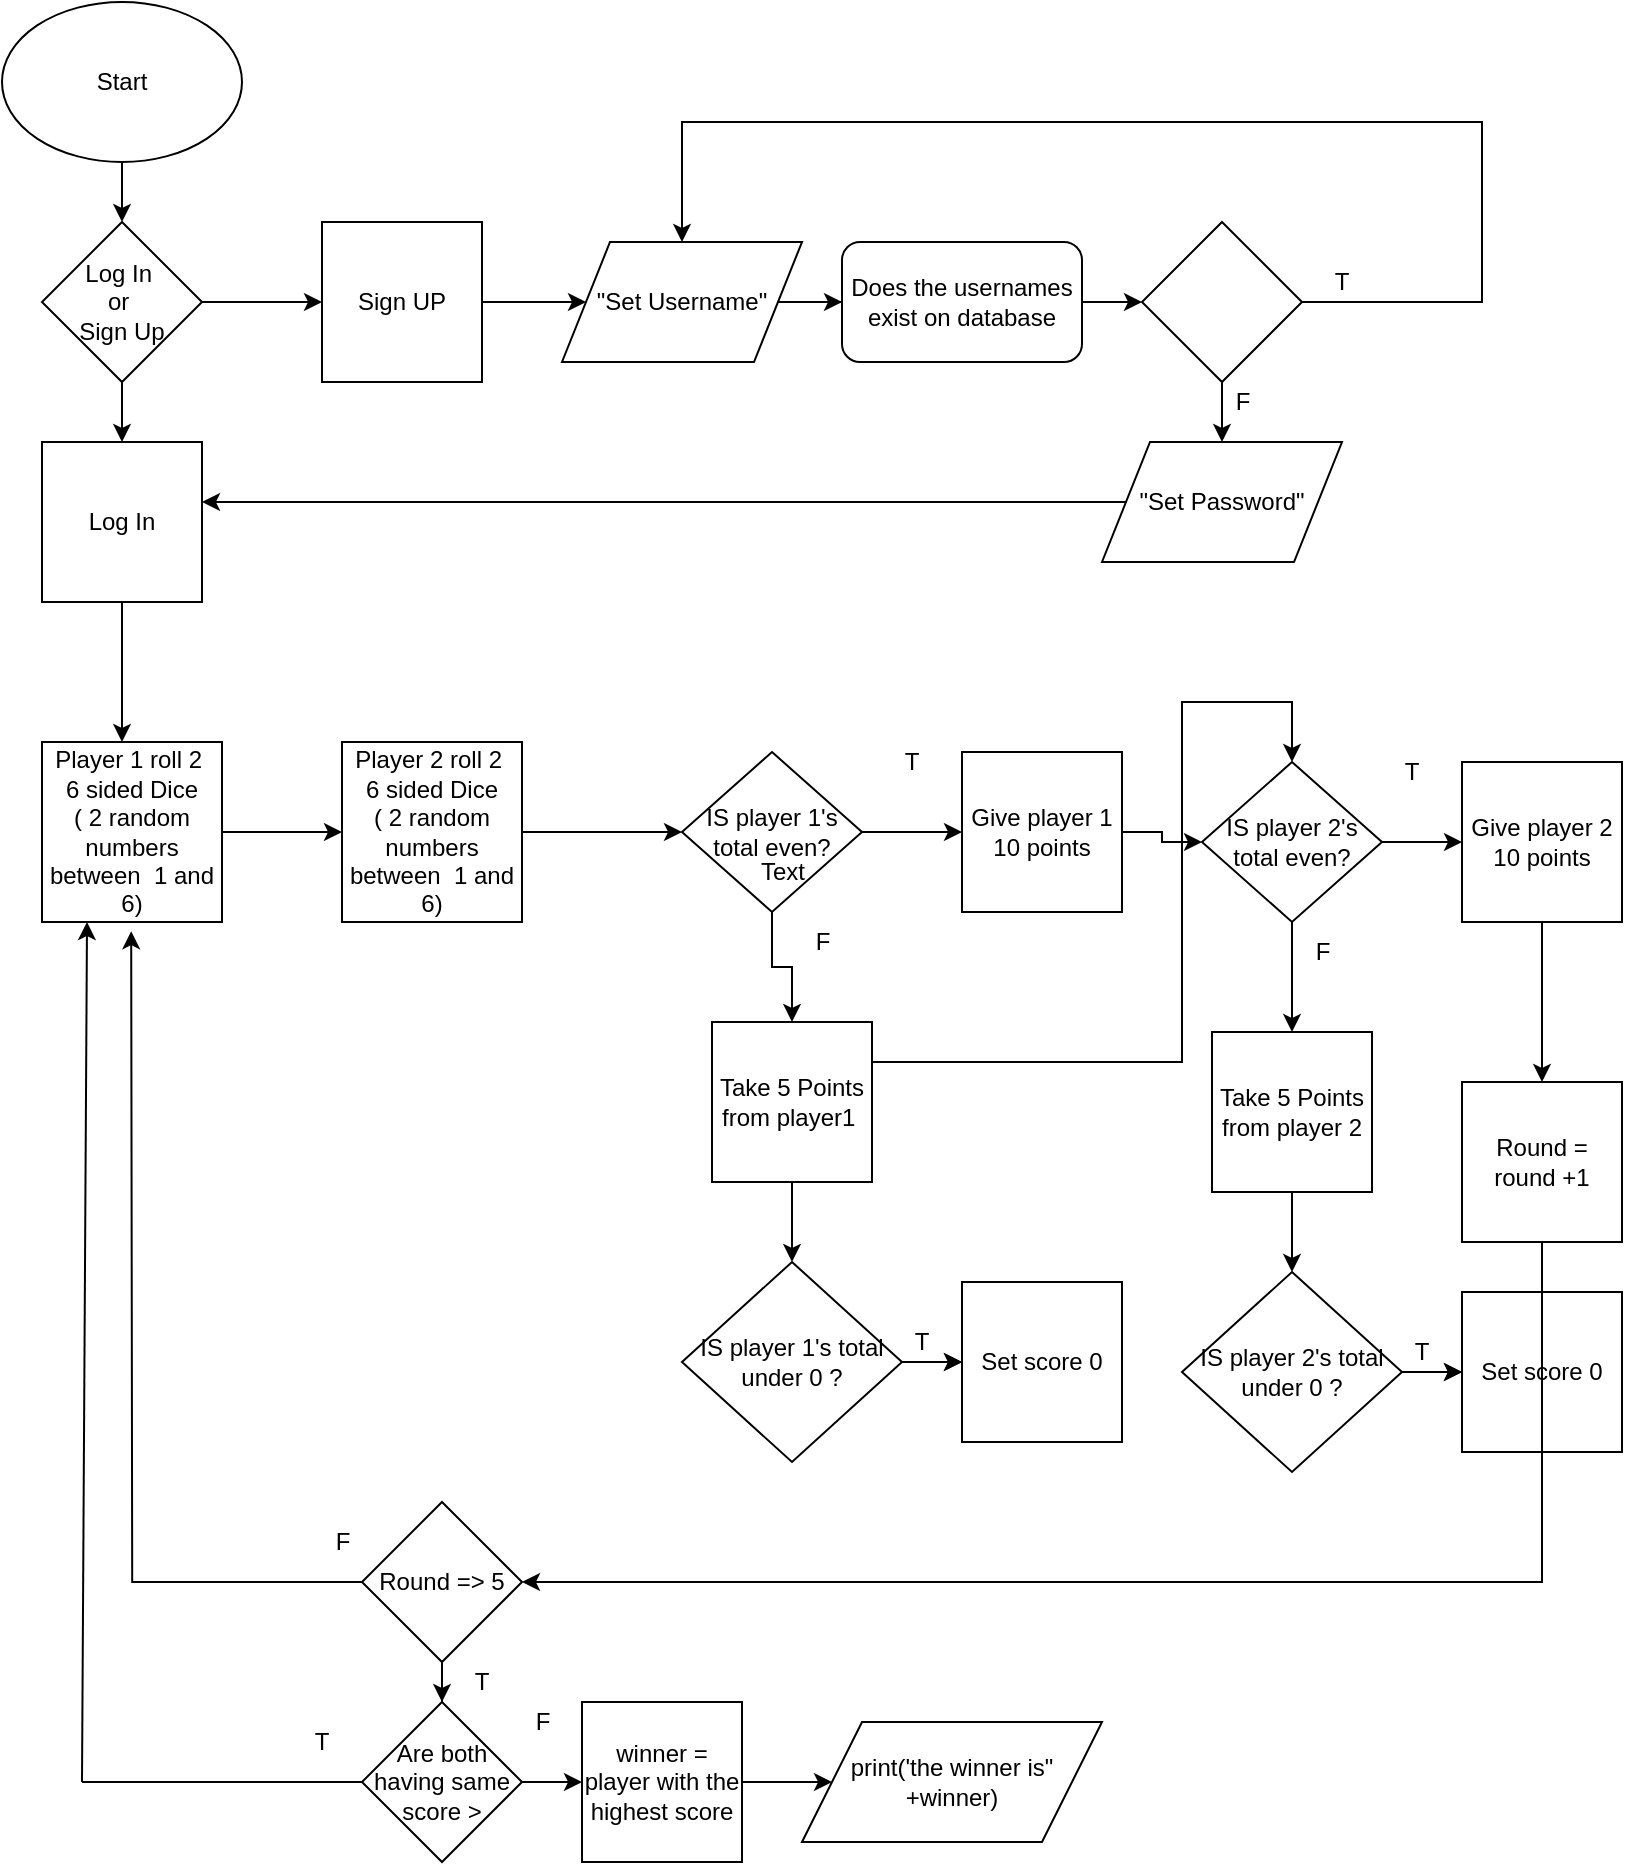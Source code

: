 <mxfile version="12.5.5" type="github">
  <diagram id="C5RBs43oDa-KdzZeNtuy" name="Page-1">
    <mxGraphModel dx="300" dy="604" grid="1" gridSize="10" guides="1" tooltips="1" connect="1" arrows="1" fold="1" page="1" pageScale="1" pageWidth="827" pageHeight="1169" math="0" shadow="0">
      <root>
        <mxCell id="WIyWlLk6GJQsqaUBKTNV-0"/>
        <mxCell id="WIyWlLk6GJQsqaUBKTNV-1" parent="WIyWlLk6GJQsqaUBKTNV-0"/>
        <mxCell id="Qnue6MiDW5Upj04BYutE-4" value="" style="edgeStyle=orthogonalEdgeStyle;rounded=0;orthogonalLoop=1;jettySize=auto;html=1;" parent="WIyWlLk6GJQsqaUBKTNV-1" source="Qnue6MiDW5Upj04BYutE-1" target="Qnue6MiDW5Upj04BYutE-2" edge="1">
          <mxGeometry relative="1" as="geometry"/>
        </mxCell>
        <mxCell id="Qnue6MiDW5Upj04BYutE-1" value="Start" style="ellipse;whiteSpace=wrap;html=1;" parent="WIyWlLk6GJQsqaUBKTNV-1" vertex="1">
          <mxGeometry x="10" y="10" width="120" height="80" as="geometry"/>
        </mxCell>
        <mxCell id="Qnue6MiDW5Upj04BYutE-6" value="" style="edgeStyle=orthogonalEdgeStyle;rounded=0;orthogonalLoop=1;jettySize=auto;html=1;" parent="WIyWlLk6GJQsqaUBKTNV-1" source="Qnue6MiDW5Upj04BYutE-2" target="Qnue6MiDW5Upj04BYutE-5" edge="1">
          <mxGeometry relative="1" as="geometry"/>
        </mxCell>
        <mxCell id="Qnue6MiDW5Upj04BYutE-8" value="" style="edgeStyle=orthogonalEdgeStyle;rounded=0;orthogonalLoop=1;jettySize=auto;html=1;" parent="WIyWlLk6GJQsqaUBKTNV-1" source="Qnue6MiDW5Upj04BYutE-2" target="Qnue6MiDW5Upj04BYutE-7" edge="1">
          <mxGeometry relative="1" as="geometry"/>
        </mxCell>
        <mxCell id="Qnue6MiDW5Upj04BYutE-2" value="Log In&amp;nbsp;&lt;br&gt;or&amp;nbsp;&lt;br&gt;Sign Up" style="rhombus;whiteSpace=wrap;html=1;" parent="WIyWlLk6GJQsqaUBKTNV-1" vertex="1">
          <mxGeometry x="30" y="120" width="80" height="80" as="geometry"/>
        </mxCell>
        <mxCell id="EfqY29eq7TwNeIXBNxIb-1" value="" style="edgeStyle=orthogonalEdgeStyle;rounded=0;orthogonalLoop=1;jettySize=auto;html=1;" parent="WIyWlLk6GJQsqaUBKTNV-1" source="Qnue6MiDW5Upj04BYutE-5" target="EfqY29eq7TwNeIXBNxIb-0" edge="1">
          <mxGeometry relative="1" as="geometry"/>
        </mxCell>
        <mxCell id="Qnue6MiDW5Upj04BYutE-5" value="Sign UP" style="whiteSpace=wrap;html=1;aspect=fixed;" parent="WIyWlLk6GJQsqaUBKTNV-1" vertex="1">
          <mxGeometry x="170" y="120" width="80" height="80" as="geometry"/>
        </mxCell>
        <mxCell id="EfqY29eq7TwNeIXBNxIb-19" value="" style="edgeStyle=orthogonalEdgeStyle;rounded=0;orthogonalLoop=1;jettySize=auto;html=1;" parent="WIyWlLk6GJQsqaUBKTNV-1" source="Qnue6MiDW5Upj04BYutE-7" target="EfqY29eq7TwNeIXBNxIb-18" edge="1">
          <mxGeometry relative="1" as="geometry">
            <Array as="points">
              <mxPoint x="70" y="360"/>
              <mxPoint x="70" y="360"/>
            </Array>
          </mxGeometry>
        </mxCell>
        <mxCell id="Qnue6MiDW5Upj04BYutE-7" value="Log In" style="whiteSpace=wrap;html=1;aspect=fixed;" parent="WIyWlLk6GJQsqaUBKTNV-1" vertex="1">
          <mxGeometry x="30" y="230" width="80" height="80" as="geometry"/>
        </mxCell>
        <mxCell id="EfqY29eq7TwNeIXBNxIb-6" value="" style="edgeStyle=orthogonalEdgeStyle;rounded=0;orthogonalLoop=1;jettySize=auto;html=1;" parent="WIyWlLk6GJQsqaUBKTNV-1" source="EfqY29eq7TwNeIXBNxIb-0" target="EfqY29eq7TwNeIXBNxIb-5" edge="1">
          <mxGeometry relative="1" as="geometry"/>
        </mxCell>
        <mxCell id="EfqY29eq7TwNeIXBNxIb-0" value="&quot;Set Username&quot;" style="shape=parallelogram;perimeter=parallelogramPerimeter;whiteSpace=wrap;html=1;" parent="WIyWlLk6GJQsqaUBKTNV-1" vertex="1">
          <mxGeometry x="290" y="130" width="120" height="60" as="geometry"/>
        </mxCell>
        <mxCell id="EfqY29eq7TwNeIXBNxIb-9" value="" style="edgeStyle=orthogonalEdgeStyle;rounded=0;orthogonalLoop=1;jettySize=auto;html=1;" parent="WIyWlLk6GJQsqaUBKTNV-1" source="EfqY29eq7TwNeIXBNxIb-5" target="EfqY29eq7TwNeIXBNxIb-8" edge="1">
          <mxGeometry relative="1" as="geometry"/>
        </mxCell>
        <mxCell id="EfqY29eq7TwNeIXBNxIb-5" value="&lt;span style=&quot;white-space: normal&quot;&gt;Does the usernames&lt;/span&gt;&lt;br style=&quot;white-space: normal&quot;&gt;&lt;span style=&quot;white-space: normal&quot;&gt;exist on database&lt;/span&gt;" style="rounded=1;whiteSpace=wrap;html=1;" parent="WIyWlLk6GJQsqaUBKTNV-1" vertex="1">
          <mxGeometry x="430" y="130" width="120" height="60" as="geometry"/>
        </mxCell>
        <mxCell id="EfqY29eq7TwNeIXBNxIb-10" style="edgeStyle=orthogonalEdgeStyle;rounded=0;orthogonalLoop=1;jettySize=auto;html=1;entryX=0.5;entryY=0;entryDx=0;entryDy=0;" parent="WIyWlLk6GJQsqaUBKTNV-1" source="EfqY29eq7TwNeIXBNxIb-8" target="EfqY29eq7TwNeIXBNxIb-0" edge="1">
          <mxGeometry relative="1" as="geometry">
            <mxPoint x="710" y="70" as="targetPoint"/>
            <Array as="points">
              <mxPoint x="750" y="160"/>
              <mxPoint x="750" y="70"/>
              <mxPoint x="350" y="70"/>
            </Array>
          </mxGeometry>
        </mxCell>
        <mxCell id="EfqY29eq7TwNeIXBNxIb-16" value="" style="edgeStyle=orthogonalEdgeStyle;rounded=0;orthogonalLoop=1;jettySize=auto;html=1;" parent="WIyWlLk6GJQsqaUBKTNV-1" source="EfqY29eq7TwNeIXBNxIb-8" target="EfqY29eq7TwNeIXBNxIb-15" edge="1">
          <mxGeometry relative="1" as="geometry"/>
        </mxCell>
        <mxCell id="EfqY29eq7TwNeIXBNxIb-8" value="" style="rhombus;whiteSpace=wrap;html=1;" parent="WIyWlLk6GJQsqaUBKTNV-1" vertex="1">
          <mxGeometry x="580" y="120" width="80" height="80" as="geometry"/>
        </mxCell>
        <mxCell id="EfqY29eq7TwNeIXBNxIb-12" value="F" style="text;html=1;align=center;verticalAlign=middle;resizable=0;points=[];autosize=1;" parent="WIyWlLk6GJQsqaUBKTNV-1" vertex="1">
          <mxGeometry x="620" y="200" width="20" height="20" as="geometry"/>
        </mxCell>
        <mxCell id="EfqY29eq7TwNeIXBNxIb-13" value="T" style="text;html=1;strokeColor=none;fillColor=none;align=center;verticalAlign=middle;whiteSpace=wrap;rounded=0;" parent="WIyWlLk6GJQsqaUBKTNV-1" vertex="1">
          <mxGeometry x="660" y="140" width="40" height="20" as="geometry"/>
        </mxCell>
        <mxCell id="EfqY29eq7TwNeIXBNxIb-17" style="edgeStyle=orthogonalEdgeStyle;rounded=0;orthogonalLoop=1;jettySize=auto;html=1;entryX=1;entryY=0.375;entryDx=0;entryDy=0;entryPerimeter=0;" parent="WIyWlLk6GJQsqaUBKTNV-1" source="EfqY29eq7TwNeIXBNxIb-15" target="Qnue6MiDW5Upj04BYutE-7" edge="1">
          <mxGeometry relative="1" as="geometry"/>
        </mxCell>
        <mxCell id="EfqY29eq7TwNeIXBNxIb-15" value="&quot;Set Password&quot;" style="shape=parallelogram;perimeter=parallelogramPerimeter;whiteSpace=wrap;html=1;" parent="WIyWlLk6GJQsqaUBKTNV-1" vertex="1">
          <mxGeometry x="560" y="230" width="120" height="60" as="geometry"/>
        </mxCell>
        <mxCell id="EfqY29eq7TwNeIXBNxIb-25" value="" style="edgeStyle=orthogonalEdgeStyle;rounded=0;orthogonalLoop=1;jettySize=auto;html=1;" parent="WIyWlLk6GJQsqaUBKTNV-1" source="EfqY29eq7TwNeIXBNxIb-18" target="EfqY29eq7TwNeIXBNxIb-24" edge="1">
          <mxGeometry relative="1" as="geometry"/>
        </mxCell>
        <mxCell id="EfqY29eq7TwNeIXBNxIb-18" value="Player 1 roll 2&amp;nbsp;&lt;br&gt;6 sided Dice&lt;br&gt;( 2 random numbers between&amp;nbsp; 1 and 6)" style="whiteSpace=wrap;html=1;aspect=fixed;" parent="WIyWlLk6GJQsqaUBKTNV-1" vertex="1">
          <mxGeometry x="30" y="380" width="90" height="90" as="geometry"/>
        </mxCell>
        <mxCell id="cah8BzL9Fn36md8GXg67-19" value="" style="edgeStyle=orthogonalEdgeStyle;rounded=0;orthogonalLoop=1;jettySize=auto;html=1;" edge="1" parent="WIyWlLk6GJQsqaUBKTNV-1" source="EfqY29eq7TwNeIXBNxIb-24">
          <mxGeometry relative="1" as="geometry">
            <mxPoint x="350" y="425" as="targetPoint"/>
          </mxGeometry>
        </mxCell>
        <mxCell id="EfqY29eq7TwNeIXBNxIb-24" value="Player 2 roll 2&amp;nbsp;&lt;br&gt;6 sided Dice&lt;br&gt;( 2 random numbers between&amp;nbsp; 1 and 6)" style="whiteSpace=wrap;html=1;aspect=fixed;" parent="WIyWlLk6GJQsqaUBKTNV-1" vertex="1">
          <mxGeometry x="180" y="380" width="90" height="90" as="geometry"/>
        </mxCell>
        <mxCell id="EfqY29eq7TwNeIXBNxIb-40" value="" style="edgeStyle=orthogonalEdgeStyle;rounded=0;orthogonalLoop=1;jettySize=auto;html=1;" parent="WIyWlLk6GJQsqaUBKTNV-1" source="EfqY29eq7TwNeIXBNxIb-27" target="EfqY29eq7TwNeIXBNxIb-33" edge="1">
          <mxGeometry relative="1" as="geometry"/>
        </mxCell>
        <mxCell id="EfqY29eq7TwNeIXBNxIb-51" value="" style="edgeStyle=orthogonalEdgeStyle;rounded=0;orthogonalLoop=1;jettySize=auto;html=1;" parent="WIyWlLk6GJQsqaUBKTNV-1" source="EfqY29eq7TwNeIXBNxIb-27" target="EfqY29eq7TwNeIXBNxIb-49" edge="1">
          <mxGeometry relative="1" as="geometry"/>
        </mxCell>
        <mxCell id="EfqY29eq7TwNeIXBNxIb-27" value="IS player 1&#39;s total even?" style="rhombus;whiteSpace=wrap;html=1;" parent="WIyWlLk6GJQsqaUBKTNV-1" vertex="1">
          <mxGeometry x="350" y="385" width="90" height="80" as="geometry"/>
        </mxCell>
        <mxCell id="EfqY29eq7TwNeIXBNxIb-28" value="F" style="text;html=1;align=center;verticalAlign=middle;resizable=0;points=[];autosize=1;" parent="WIyWlLk6GJQsqaUBKTNV-1" vertex="1">
          <mxGeometry x="410" y="470" width="20" height="20" as="geometry"/>
        </mxCell>
        <mxCell id="EfqY29eq7TwNeIXBNxIb-29" value="T" style="text;html=1;strokeColor=none;fillColor=none;align=center;verticalAlign=middle;whiteSpace=wrap;rounded=0;" parent="WIyWlLk6GJQsqaUBKTNV-1" vertex="1">
          <mxGeometry x="445" y="380" width="40" height="20" as="geometry"/>
        </mxCell>
        <mxCell id="EfqY29eq7TwNeIXBNxIb-42" value="" style="edgeStyle=orthogonalEdgeStyle;rounded=0;orthogonalLoop=1;jettySize=auto;html=1;" parent="WIyWlLk6GJQsqaUBKTNV-1" source="EfqY29eq7TwNeIXBNxIb-33" target="EfqY29eq7TwNeIXBNxIb-41" edge="1">
          <mxGeometry relative="1" as="geometry"/>
        </mxCell>
        <mxCell id="cah8BzL9Fn36md8GXg67-24" value="" style="edgeStyle=orthogonalEdgeStyle;rounded=0;orthogonalLoop=1;jettySize=auto;html=1;" edge="1" parent="WIyWlLk6GJQsqaUBKTNV-1" source="EfqY29eq7TwNeIXBNxIb-33" target="EfqY29eq7TwNeIXBNxIb-54">
          <mxGeometry relative="1" as="geometry">
            <mxPoint x="525" y="560" as="targetPoint"/>
            <Array as="points">
              <mxPoint x="600" y="540"/>
              <mxPoint x="600" y="360"/>
              <mxPoint x="655" y="360"/>
            </Array>
          </mxGeometry>
        </mxCell>
        <mxCell id="EfqY29eq7TwNeIXBNxIb-33" value="Take 5 Points from player1&amp;nbsp;" style="whiteSpace=wrap;html=1;aspect=fixed;" parent="WIyWlLk6GJQsqaUBKTNV-1" vertex="1">
          <mxGeometry x="365" y="520" width="80" height="80" as="geometry"/>
        </mxCell>
        <mxCell id="EfqY29eq7TwNeIXBNxIb-44" value="" style="edgeStyle=orthogonalEdgeStyle;rounded=0;orthogonalLoop=1;jettySize=auto;html=1;" parent="WIyWlLk6GJQsqaUBKTNV-1" source="EfqY29eq7TwNeIXBNxIb-41" edge="1">
          <mxGeometry relative="1" as="geometry">
            <mxPoint x="490" y="690" as="targetPoint"/>
          </mxGeometry>
        </mxCell>
        <mxCell id="EfqY29eq7TwNeIXBNxIb-48" value="" style="edgeStyle=orthogonalEdgeStyle;rounded=0;orthogonalLoop=1;jettySize=auto;html=1;" parent="WIyWlLk6GJQsqaUBKTNV-1" source="EfqY29eq7TwNeIXBNxIb-41" target="EfqY29eq7TwNeIXBNxIb-47" edge="1">
          <mxGeometry relative="1" as="geometry"/>
        </mxCell>
        <mxCell id="EfqY29eq7TwNeIXBNxIb-41" value="IS player 1&#39;s total under 0 ?" style="rhombus;whiteSpace=wrap;html=1;" parent="WIyWlLk6GJQsqaUBKTNV-1" vertex="1">
          <mxGeometry x="350" y="640" width="110" height="100" as="geometry"/>
        </mxCell>
        <mxCell id="EfqY29eq7TwNeIXBNxIb-46" value="T" style="text;html=1;strokeColor=none;fillColor=none;align=center;verticalAlign=middle;whiteSpace=wrap;rounded=0;" parent="WIyWlLk6GJQsqaUBKTNV-1" vertex="1">
          <mxGeometry x="450" y="670" width="40" height="20" as="geometry"/>
        </mxCell>
        <mxCell id="EfqY29eq7TwNeIXBNxIb-47" value="Set score 0" style="whiteSpace=wrap;html=1;aspect=fixed;" parent="WIyWlLk6GJQsqaUBKTNV-1" vertex="1">
          <mxGeometry x="490" y="650" width="80" height="80" as="geometry"/>
        </mxCell>
        <mxCell id="EfqY29eq7TwNeIXBNxIb-66" value="" style="edgeStyle=orthogonalEdgeStyle;rounded=0;orthogonalLoop=1;jettySize=auto;html=1;" parent="WIyWlLk6GJQsqaUBKTNV-1" source="EfqY29eq7TwNeIXBNxIb-49" target="EfqY29eq7TwNeIXBNxIb-54" edge="1">
          <mxGeometry relative="1" as="geometry"/>
        </mxCell>
        <mxCell id="EfqY29eq7TwNeIXBNxIb-49" value="Give player 1 10 points" style="whiteSpace=wrap;html=1;aspect=fixed;" parent="WIyWlLk6GJQsqaUBKTNV-1" vertex="1">
          <mxGeometry x="490" y="385" width="80" height="80" as="geometry"/>
        </mxCell>
        <mxCell id="EfqY29eq7TwNeIXBNxIb-52" value="" style="edgeStyle=orthogonalEdgeStyle;rounded=0;orthogonalLoop=1;jettySize=auto;html=1;" parent="WIyWlLk6GJQsqaUBKTNV-1" source="EfqY29eq7TwNeIXBNxIb-54" target="EfqY29eq7TwNeIXBNxIb-58" edge="1">
          <mxGeometry relative="1" as="geometry"/>
        </mxCell>
        <mxCell id="EfqY29eq7TwNeIXBNxIb-53" value="" style="edgeStyle=orthogonalEdgeStyle;rounded=0;orthogonalLoop=1;jettySize=auto;html=1;" parent="WIyWlLk6GJQsqaUBKTNV-1" source="EfqY29eq7TwNeIXBNxIb-54" target="EfqY29eq7TwNeIXBNxIb-65" edge="1">
          <mxGeometry relative="1" as="geometry"/>
        </mxCell>
        <mxCell id="EfqY29eq7TwNeIXBNxIb-54" value="IS player 2&#39;s total even?" style="rhombus;whiteSpace=wrap;html=1;" parent="WIyWlLk6GJQsqaUBKTNV-1" vertex="1">
          <mxGeometry x="610" y="390" width="90" height="80" as="geometry"/>
        </mxCell>
        <mxCell id="EfqY29eq7TwNeIXBNxIb-55" value="F" style="text;html=1;align=center;verticalAlign=middle;resizable=0;points=[];autosize=1;" parent="WIyWlLk6GJQsqaUBKTNV-1" vertex="1">
          <mxGeometry x="660" y="475" width="20" height="20" as="geometry"/>
        </mxCell>
        <mxCell id="EfqY29eq7TwNeIXBNxIb-56" value="T" style="text;html=1;strokeColor=none;fillColor=none;align=center;verticalAlign=middle;whiteSpace=wrap;rounded=0;" parent="WIyWlLk6GJQsqaUBKTNV-1" vertex="1">
          <mxGeometry x="695" y="385" width="40" height="20" as="geometry"/>
        </mxCell>
        <mxCell id="EfqY29eq7TwNeIXBNxIb-57" value="" style="edgeStyle=orthogonalEdgeStyle;rounded=0;orthogonalLoop=1;jettySize=auto;html=1;" parent="WIyWlLk6GJQsqaUBKTNV-1" source="EfqY29eq7TwNeIXBNxIb-58" target="EfqY29eq7TwNeIXBNxIb-61" edge="1">
          <mxGeometry relative="1" as="geometry"/>
        </mxCell>
        <mxCell id="EfqY29eq7TwNeIXBNxIb-58" value="Take 5 Points from player 2" style="whiteSpace=wrap;html=1;aspect=fixed;" parent="WIyWlLk6GJQsqaUBKTNV-1" vertex="1">
          <mxGeometry x="615" y="525" width="80" height="80" as="geometry"/>
        </mxCell>
        <mxCell id="EfqY29eq7TwNeIXBNxIb-59" value="" style="edgeStyle=orthogonalEdgeStyle;rounded=0;orthogonalLoop=1;jettySize=auto;html=1;" parent="WIyWlLk6GJQsqaUBKTNV-1" source="EfqY29eq7TwNeIXBNxIb-61" edge="1">
          <mxGeometry relative="1" as="geometry">
            <mxPoint x="740" y="695" as="targetPoint"/>
          </mxGeometry>
        </mxCell>
        <mxCell id="EfqY29eq7TwNeIXBNxIb-60" value="" style="edgeStyle=orthogonalEdgeStyle;rounded=0;orthogonalLoop=1;jettySize=auto;html=1;" parent="WIyWlLk6GJQsqaUBKTNV-1" source="EfqY29eq7TwNeIXBNxIb-61" target="EfqY29eq7TwNeIXBNxIb-64" edge="1">
          <mxGeometry relative="1" as="geometry"/>
        </mxCell>
        <mxCell id="EfqY29eq7TwNeIXBNxIb-61" value="IS player 2&#39;s total under 0 ?" style="rhombus;whiteSpace=wrap;html=1;" parent="WIyWlLk6GJQsqaUBKTNV-1" vertex="1">
          <mxGeometry x="600" y="645" width="110" height="100" as="geometry"/>
        </mxCell>
        <mxCell id="EfqY29eq7TwNeIXBNxIb-63" value="T" style="text;html=1;strokeColor=none;fillColor=none;align=center;verticalAlign=middle;whiteSpace=wrap;rounded=0;" parent="WIyWlLk6GJQsqaUBKTNV-1" vertex="1">
          <mxGeometry x="700" y="675" width="40" height="20" as="geometry"/>
        </mxCell>
        <mxCell id="EfqY29eq7TwNeIXBNxIb-64" value="Set score 0" style="whiteSpace=wrap;html=1;aspect=fixed;" parent="WIyWlLk6GJQsqaUBKTNV-1" vertex="1">
          <mxGeometry x="740" y="655" width="80" height="80" as="geometry"/>
        </mxCell>
        <mxCell id="EfqY29eq7TwNeIXBNxIb-71" value="" style="edgeStyle=orthogonalEdgeStyle;rounded=0;orthogonalLoop=1;jettySize=auto;html=1;" parent="WIyWlLk6GJQsqaUBKTNV-1" source="EfqY29eq7TwNeIXBNxIb-65" target="EfqY29eq7TwNeIXBNxIb-70" edge="1">
          <mxGeometry relative="1" as="geometry"/>
        </mxCell>
        <mxCell id="EfqY29eq7TwNeIXBNxIb-65" value="Give player 2 10 points" style="whiteSpace=wrap;html=1;aspect=fixed;" parent="WIyWlLk6GJQsqaUBKTNV-1" vertex="1">
          <mxGeometry x="740" y="390" width="80" height="80" as="geometry"/>
        </mxCell>
        <mxCell id="EfqY29eq7TwNeIXBNxIb-74" style="edgeStyle=orthogonalEdgeStyle;rounded=0;orthogonalLoop=1;jettySize=auto;html=1;entryX=1;entryY=0.5;entryDx=0;entryDy=0;" parent="WIyWlLk6GJQsqaUBKTNV-1" source="EfqY29eq7TwNeIXBNxIb-70" target="EfqY29eq7TwNeIXBNxIb-73" edge="1">
          <mxGeometry relative="1" as="geometry">
            <Array as="points">
              <mxPoint x="780" y="800"/>
            </Array>
          </mxGeometry>
        </mxCell>
        <mxCell id="EfqY29eq7TwNeIXBNxIb-70" value="Round = round +1" style="whiteSpace=wrap;html=1;aspect=fixed;" parent="WIyWlLk6GJQsqaUBKTNV-1" vertex="1">
          <mxGeometry x="740" y="550" width="80" height="80" as="geometry"/>
        </mxCell>
        <mxCell id="EfqY29eq7TwNeIXBNxIb-85" value="" style="edgeStyle=orthogonalEdgeStyle;rounded=0;orthogonalLoop=1;jettySize=auto;html=1;" parent="WIyWlLk6GJQsqaUBKTNV-1" source="EfqY29eq7TwNeIXBNxIb-73" edge="1">
          <mxGeometry relative="1" as="geometry">
            <mxPoint x="74.588" y="474.588" as="targetPoint"/>
          </mxGeometry>
        </mxCell>
        <mxCell id="cah8BzL9Fn36md8GXg67-5" value="" style="edgeStyle=orthogonalEdgeStyle;rounded=0;orthogonalLoop=1;jettySize=auto;html=1;" edge="1" parent="WIyWlLk6GJQsqaUBKTNV-1" source="EfqY29eq7TwNeIXBNxIb-73" target="cah8BzL9Fn36md8GXg67-1">
          <mxGeometry relative="1" as="geometry"/>
        </mxCell>
        <mxCell id="EfqY29eq7TwNeIXBNxIb-73" value="Round =&amp;gt; 5" style="rhombus;whiteSpace=wrap;html=1;" parent="WIyWlLk6GJQsqaUBKTNV-1" vertex="1">
          <mxGeometry x="190" y="760" width="80" height="80" as="geometry"/>
        </mxCell>
        <mxCell id="EfqY29eq7TwNeIXBNxIb-79" value="F" style="text;html=1;align=center;verticalAlign=middle;resizable=0;points=[];autosize=1;" parent="WIyWlLk6GJQsqaUBKTNV-1" vertex="1">
          <mxGeometry x="170" y="770" width="20" height="20" as="geometry"/>
        </mxCell>
        <mxCell id="EfqY29eq7TwNeIXBNxIb-80" value="T" style="text;html=1;strokeColor=none;fillColor=none;align=center;verticalAlign=middle;whiteSpace=wrap;rounded=0;" parent="WIyWlLk6GJQsqaUBKTNV-1" vertex="1">
          <mxGeometry x="230" y="840" width="40" height="20" as="geometry"/>
        </mxCell>
        <mxCell id="cah8BzL9Fn36md8GXg67-11" value="" style="edgeStyle=orthogonalEdgeStyle;rounded=0;orthogonalLoop=1;jettySize=auto;html=1;" edge="1" parent="WIyWlLk6GJQsqaUBKTNV-1" source="cah8BzL9Fn36md8GXg67-1" target="cah8BzL9Fn36md8GXg67-10">
          <mxGeometry relative="1" as="geometry"/>
        </mxCell>
        <mxCell id="cah8BzL9Fn36md8GXg67-1" value="Are both having same score &amp;gt;" style="rhombus;whiteSpace=wrap;html=1;" vertex="1" parent="WIyWlLk6GJQsqaUBKTNV-1">
          <mxGeometry x="190" y="860" width="80" height="80" as="geometry"/>
        </mxCell>
        <mxCell id="cah8BzL9Fn36md8GXg67-2" value="T" style="text;html=1;strokeColor=none;fillColor=none;align=center;verticalAlign=middle;whiteSpace=wrap;rounded=0;" vertex="1" parent="WIyWlLk6GJQsqaUBKTNV-1">
          <mxGeometry x="150" y="870" width="40" height="20" as="geometry"/>
        </mxCell>
        <mxCell id="cah8BzL9Fn36md8GXg67-3" value="F" style="text;html=1;align=center;verticalAlign=middle;resizable=0;points=[];autosize=1;" vertex="1" parent="WIyWlLk6GJQsqaUBKTNV-1">
          <mxGeometry x="270" y="860" width="20" height="20" as="geometry"/>
        </mxCell>
        <mxCell id="cah8BzL9Fn36md8GXg67-8" value="" style="endArrow=none;html=1;entryX=0;entryY=0.5;entryDx=0;entryDy=0;" edge="1" parent="WIyWlLk6GJQsqaUBKTNV-1" target="cah8BzL9Fn36md8GXg67-1">
          <mxGeometry width="50" height="50" relative="1" as="geometry">
            <mxPoint x="50" y="900" as="sourcePoint"/>
            <mxPoint x="60" y="960" as="targetPoint"/>
          </mxGeometry>
        </mxCell>
        <mxCell id="cah8BzL9Fn36md8GXg67-9" value="" style="endArrow=classic;html=1;entryX=0.25;entryY=1;entryDx=0;entryDy=0;" edge="1" parent="WIyWlLk6GJQsqaUBKTNV-1" target="EfqY29eq7TwNeIXBNxIb-18">
          <mxGeometry width="50" height="50" relative="1" as="geometry">
            <mxPoint x="50" y="900" as="sourcePoint"/>
            <mxPoint x="50" y="560" as="targetPoint"/>
          </mxGeometry>
        </mxCell>
        <mxCell id="cah8BzL9Fn36md8GXg67-14" value="" style="edgeStyle=orthogonalEdgeStyle;rounded=0;orthogonalLoop=1;jettySize=auto;html=1;" edge="1" parent="WIyWlLk6GJQsqaUBKTNV-1" source="cah8BzL9Fn36md8GXg67-10" target="cah8BzL9Fn36md8GXg67-12">
          <mxGeometry relative="1" as="geometry"/>
        </mxCell>
        <mxCell id="cah8BzL9Fn36md8GXg67-10" value="winner = player with the highest score" style="whiteSpace=wrap;html=1;aspect=fixed;" vertex="1" parent="WIyWlLk6GJQsqaUBKTNV-1">
          <mxGeometry x="300" y="860" width="80" height="80" as="geometry"/>
        </mxCell>
        <mxCell id="cah8BzL9Fn36md8GXg67-12" value="print(&#39;the winner is&quot; +winner)" style="shape=parallelogram;perimeter=parallelogramPerimeter;whiteSpace=wrap;html=1;" vertex="1" parent="WIyWlLk6GJQsqaUBKTNV-1">
          <mxGeometry x="410" y="870" width="150" height="60" as="geometry"/>
        </mxCell>
        <mxCell id="cah8BzL9Fn36md8GXg67-22" value="Text" style="text;html=1;align=center;verticalAlign=middle;resizable=0;points=[];autosize=1;" vertex="1" parent="WIyWlLk6GJQsqaUBKTNV-1">
          <mxGeometry x="380" y="435" width="40" height="20" as="geometry"/>
        </mxCell>
      </root>
    </mxGraphModel>
  </diagram>
</mxfile>
